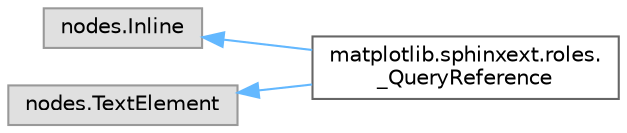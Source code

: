 digraph "Graphical Class Hierarchy"
{
 // LATEX_PDF_SIZE
  bgcolor="transparent";
  edge [fontname=Helvetica,fontsize=10,labelfontname=Helvetica,labelfontsize=10];
  node [fontname=Helvetica,fontsize=10,shape=box,height=0.2,width=0.4];
  rankdir="LR";
  Node0 [id="Node000000",label="nodes.Inline",height=0.2,width=0.4,color="grey60", fillcolor="#E0E0E0", style="filled",tooltip=" "];
  Node0 -> Node1 [id="edge4164_Node000000_Node000001",dir="back",color="steelblue1",style="solid",tooltip=" "];
  Node1 [id="Node000001",label="matplotlib.sphinxext.roles.\l_QueryReference",height=0.2,width=0.4,color="grey40", fillcolor="white", style="filled",URL="$d0/d81/classmatplotlib_1_1sphinxext_1_1roles_1_1__QueryReference.html",tooltip=" "];
  Node2 [id="Node000002",label="nodes.TextElement",height=0.2,width=0.4,color="grey60", fillcolor="#E0E0E0", style="filled",tooltip=" "];
  Node2 -> Node1 [id="edge4165_Node000002_Node000001",dir="back",color="steelblue1",style="solid",tooltip=" "];
}

